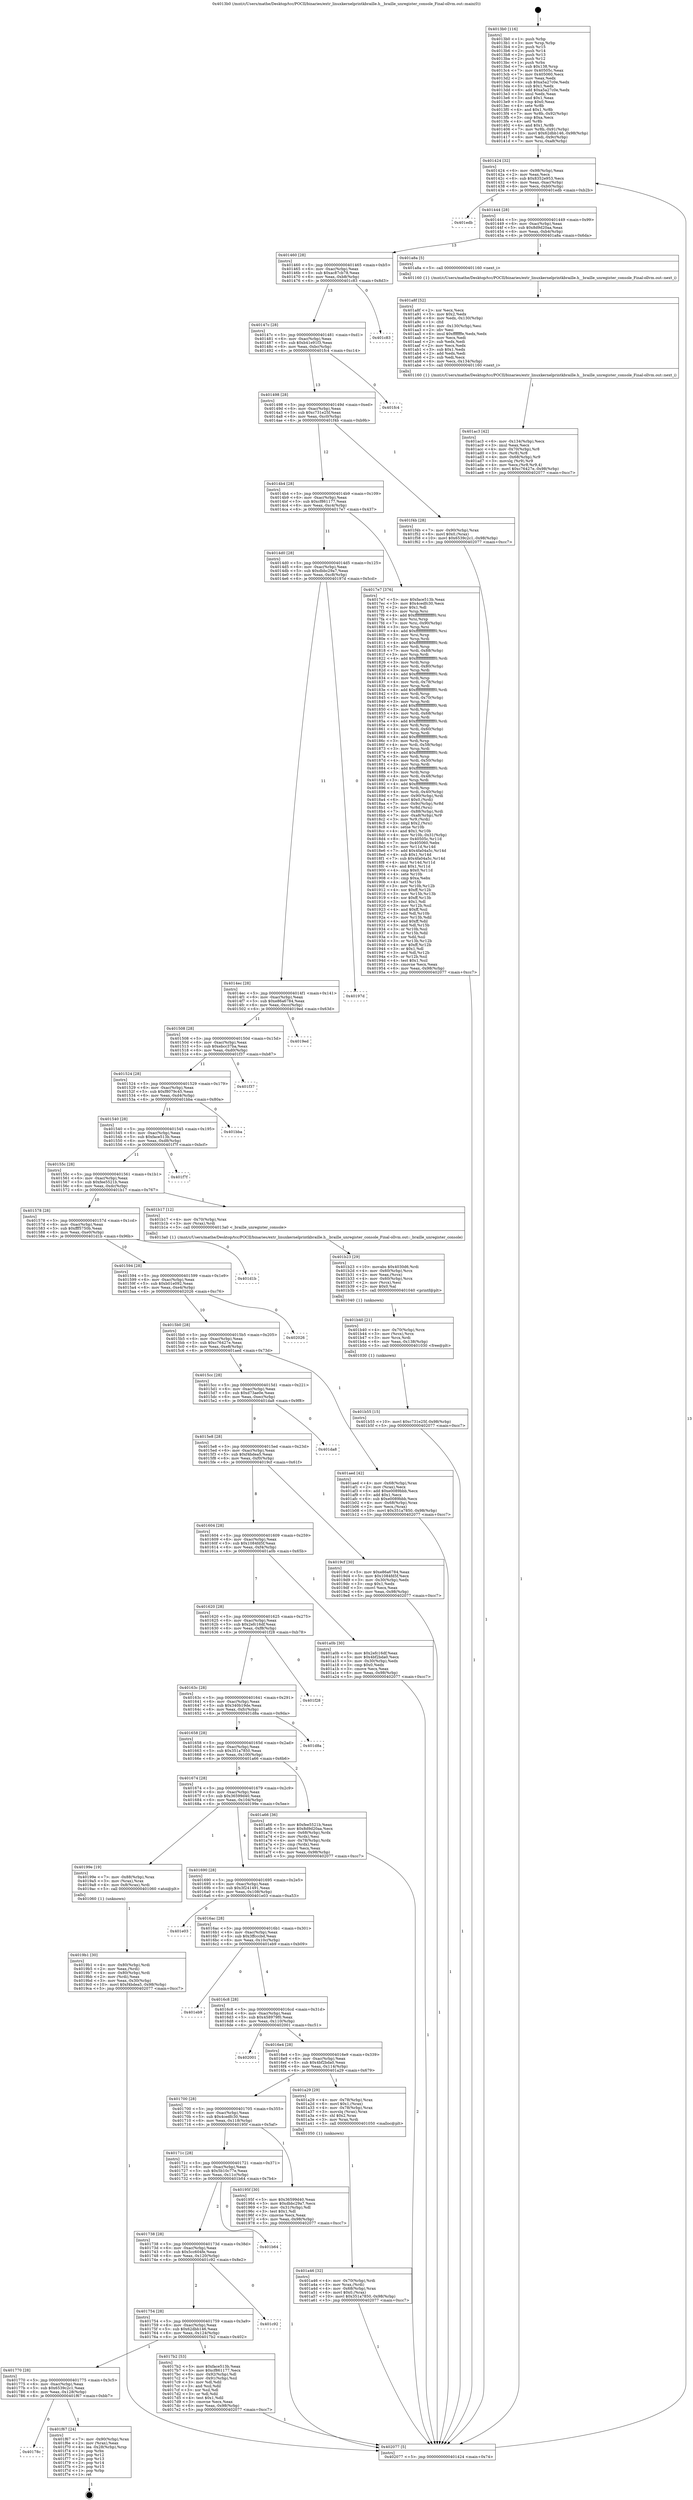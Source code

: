 digraph "0x4013b0" {
  label = "0x4013b0 (/mnt/c/Users/mathe/Desktop/tcc/POCII/binaries/extr_linuxkernelprintkbraille.h__braille_unregister_console_Final-ollvm.out::main(0))"
  labelloc = "t"
  node[shape=record]

  Entry [label="",width=0.3,height=0.3,shape=circle,fillcolor=black,style=filled]
  "0x401424" [label="{
     0x401424 [32]\l
     | [instrs]\l
     &nbsp;&nbsp;0x401424 \<+6\>: mov -0x98(%rbp),%eax\l
     &nbsp;&nbsp;0x40142a \<+2\>: mov %eax,%ecx\l
     &nbsp;&nbsp;0x40142c \<+6\>: sub $0x8352e953,%ecx\l
     &nbsp;&nbsp;0x401432 \<+6\>: mov %eax,-0xac(%rbp)\l
     &nbsp;&nbsp;0x401438 \<+6\>: mov %ecx,-0xb0(%rbp)\l
     &nbsp;&nbsp;0x40143e \<+6\>: je 0000000000401edb \<main+0xb2b\>\l
  }"]
  "0x401edb" [label="{
     0x401edb\l
  }", style=dashed]
  "0x401444" [label="{
     0x401444 [28]\l
     | [instrs]\l
     &nbsp;&nbsp;0x401444 \<+5\>: jmp 0000000000401449 \<main+0x99\>\l
     &nbsp;&nbsp;0x401449 \<+6\>: mov -0xac(%rbp),%eax\l
     &nbsp;&nbsp;0x40144f \<+5\>: sub $0x8d9d20aa,%eax\l
     &nbsp;&nbsp;0x401454 \<+6\>: mov %eax,-0xb4(%rbp)\l
     &nbsp;&nbsp;0x40145a \<+6\>: je 0000000000401a8a \<main+0x6da\>\l
  }"]
  Exit [label="",width=0.3,height=0.3,shape=circle,fillcolor=black,style=filled,peripheries=2]
  "0x401a8a" [label="{
     0x401a8a [5]\l
     | [instrs]\l
     &nbsp;&nbsp;0x401a8a \<+5\>: call 0000000000401160 \<next_i\>\l
     | [calls]\l
     &nbsp;&nbsp;0x401160 \{1\} (/mnt/c/Users/mathe/Desktop/tcc/POCII/binaries/extr_linuxkernelprintkbraille.h__braille_unregister_console_Final-ollvm.out::next_i)\l
  }"]
  "0x401460" [label="{
     0x401460 [28]\l
     | [instrs]\l
     &nbsp;&nbsp;0x401460 \<+5\>: jmp 0000000000401465 \<main+0xb5\>\l
     &nbsp;&nbsp;0x401465 \<+6\>: mov -0xac(%rbp),%eax\l
     &nbsp;&nbsp;0x40146b \<+5\>: sub $0xac87cb78,%eax\l
     &nbsp;&nbsp;0x401470 \<+6\>: mov %eax,-0xb8(%rbp)\l
     &nbsp;&nbsp;0x401476 \<+6\>: je 0000000000401c83 \<main+0x8d3\>\l
  }"]
  "0x40178c" [label="{
     0x40178c\l
  }", style=dashed]
  "0x401c83" [label="{
     0x401c83\l
  }", style=dashed]
  "0x40147c" [label="{
     0x40147c [28]\l
     | [instrs]\l
     &nbsp;&nbsp;0x40147c \<+5\>: jmp 0000000000401481 \<main+0xd1\>\l
     &nbsp;&nbsp;0x401481 \<+6\>: mov -0xac(%rbp),%eax\l
     &nbsp;&nbsp;0x401487 \<+5\>: sub $0xb41e91f3,%eax\l
     &nbsp;&nbsp;0x40148c \<+6\>: mov %eax,-0xbc(%rbp)\l
     &nbsp;&nbsp;0x401492 \<+6\>: je 0000000000401fc4 \<main+0xc14\>\l
  }"]
  "0x401f67" [label="{
     0x401f67 [24]\l
     | [instrs]\l
     &nbsp;&nbsp;0x401f67 \<+7\>: mov -0x90(%rbp),%rax\l
     &nbsp;&nbsp;0x401f6e \<+2\>: mov (%rax),%eax\l
     &nbsp;&nbsp;0x401f70 \<+4\>: lea -0x28(%rbp),%rsp\l
     &nbsp;&nbsp;0x401f74 \<+1\>: pop %rbx\l
     &nbsp;&nbsp;0x401f75 \<+2\>: pop %r12\l
     &nbsp;&nbsp;0x401f77 \<+2\>: pop %r13\l
     &nbsp;&nbsp;0x401f79 \<+2\>: pop %r14\l
     &nbsp;&nbsp;0x401f7b \<+2\>: pop %r15\l
     &nbsp;&nbsp;0x401f7d \<+1\>: pop %rbp\l
     &nbsp;&nbsp;0x401f7e \<+1\>: ret\l
  }"]
  "0x401fc4" [label="{
     0x401fc4\l
  }", style=dashed]
  "0x401498" [label="{
     0x401498 [28]\l
     | [instrs]\l
     &nbsp;&nbsp;0x401498 \<+5\>: jmp 000000000040149d \<main+0xed\>\l
     &nbsp;&nbsp;0x40149d \<+6\>: mov -0xac(%rbp),%eax\l
     &nbsp;&nbsp;0x4014a3 \<+5\>: sub $0xc731e25f,%eax\l
     &nbsp;&nbsp;0x4014a8 \<+6\>: mov %eax,-0xc0(%rbp)\l
     &nbsp;&nbsp;0x4014ae \<+6\>: je 0000000000401f4b \<main+0xb9b\>\l
  }"]
  "0x401b55" [label="{
     0x401b55 [15]\l
     | [instrs]\l
     &nbsp;&nbsp;0x401b55 \<+10\>: movl $0xc731e25f,-0x98(%rbp)\l
     &nbsp;&nbsp;0x401b5f \<+5\>: jmp 0000000000402077 \<main+0xcc7\>\l
  }"]
  "0x401f4b" [label="{
     0x401f4b [28]\l
     | [instrs]\l
     &nbsp;&nbsp;0x401f4b \<+7\>: mov -0x90(%rbp),%rax\l
     &nbsp;&nbsp;0x401f52 \<+6\>: movl $0x0,(%rax)\l
     &nbsp;&nbsp;0x401f58 \<+10\>: movl $0x6539c2c1,-0x98(%rbp)\l
     &nbsp;&nbsp;0x401f62 \<+5\>: jmp 0000000000402077 \<main+0xcc7\>\l
  }"]
  "0x4014b4" [label="{
     0x4014b4 [28]\l
     | [instrs]\l
     &nbsp;&nbsp;0x4014b4 \<+5\>: jmp 00000000004014b9 \<main+0x109\>\l
     &nbsp;&nbsp;0x4014b9 \<+6\>: mov -0xac(%rbp),%eax\l
     &nbsp;&nbsp;0x4014bf \<+5\>: sub $0xcf861177,%eax\l
     &nbsp;&nbsp;0x4014c4 \<+6\>: mov %eax,-0xc4(%rbp)\l
     &nbsp;&nbsp;0x4014ca \<+6\>: je 00000000004017e7 \<main+0x437\>\l
  }"]
  "0x401b40" [label="{
     0x401b40 [21]\l
     | [instrs]\l
     &nbsp;&nbsp;0x401b40 \<+4\>: mov -0x70(%rbp),%rcx\l
     &nbsp;&nbsp;0x401b44 \<+3\>: mov (%rcx),%rcx\l
     &nbsp;&nbsp;0x401b47 \<+3\>: mov %rcx,%rdi\l
     &nbsp;&nbsp;0x401b4a \<+6\>: mov %eax,-0x138(%rbp)\l
     &nbsp;&nbsp;0x401b50 \<+5\>: call 0000000000401030 \<free@plt\>\l
     | [calls]\l
     &nbsp;&nbsp;0x401030 \{1\} (unknown)\l
  }"]
  "0x4017e7" [label="{
     0x4017e7 [376]\l
     | [instrs]\l
     &nbsp;&nbsp;0x4017e7 \<+5\>: mov $0xface513b,%eax\l
     &nbsp;&nbsp;0x4017ec \<+5\>: mov $0x4cedfc30,%ecx\l
     &nbsp;&nbsp;0x4017f1 \<+2\>: mov $0x1,%dl\l
     &nbsp;&nbsp;0x4017f3 \<+3\>: mov %rsp,%rsi\l
     &nbsp;&nbsp;0x4017f6 \<+4\>: add $0xfffffffffffffff0,%rsi\l
     &nbsp;&nbsp;0x4017fa \<+3\>: mov %rsi,%rsp\l
     &nbsp;&nbsp;0x4017fd \<+7\>: mov %rsi,-0x90(%rbp)\l
     &nbsp;&nbsp;0x401804 \<+3\>: mov %rsp,%rsi\l
     &nbsp;&nbsp;0x401807 \<+4\>: add $0xfffffffffffffff0,%rsi\l
     &nbsp;&nbsp;0x40180b \<+3\>: mov %rsi,%rsp\l
     &nbsp;&nbsp;0x40180e \<+3\>: mov %rsp,%rdi\l
     &nbsp;&nbsp;0x401811 \<+4\>: add $0xfffffffffffffff0,%rdi\l
     &nbsp;&nbsp;0x401815 \<+3\>: mov %rdi,%rsp\l
     &nbsp;&nbsp;0x401818 \<+7\>: mov %rdi,-0x88(%rbp)\l
     &nbsp;&nbsp;0x40181f \<+3\>: mov %rsp,%rdi\l
     &nbsp;&nbsp;0x401822 \<+4\>: add $0xfffffffffffffff0,%rdi\l
     &nbsp;&nbsp;0x401826 \<+3\>: mov %rdi,%rsp\l
     &nbsp;&nbsp;0x401829 \<+4\>: mov %rdi,-0x80(%rbp)\l
     &nbsp;&nbsp;0x40182d \<+3\>: mov %rsp,%rdi\l
     &nbsp;&nbsp;0x401830 \<+4\>: add $0xfffffffffffffff0,%rdi\l
     &nbsp;&nbsp;0x401834 \<+3\>: mov %rdi,%rsp\l
     &nbsp;&nbsp;0x401837 \<+4\>: mov %rdi,-0x78(%rbp)\l
     &nbsp;&nbsp;0x40183b \<+3\>: mov %rsp,%rdi\l
     &nbsp;&nbsp;0x40183e \<+4\>: add $0xfffffffffffffff0,%rdi\l
     &nbsp;&nbsp;0x401842 \<+3\>: mov %rdi,%rsp\l
     &nbsp;&nbsp;0x401845 \<+4\>: mov %rdi,-0x70(%rbp)\l
     &nbsp;&nbsp;0x401849 \<+3\>: mov %rsp,%rdi\l
     &nbsp;&nbsp;0x40184c \<+4\>: add $0xfffffffffffffff0,%rdi\l
     &nbsp;&nbsp;0x401850 \<+3\>: mov %rdi,%rsp\l
     &nbsp;&nbsp;0x401853 \<+4\>: mov %rdi,-0x68(%rbp)\l
     &nbsp;&nbsp;0x401857 \<+3\>: mov %rsp,%rdi\l
     &nbsp;&nbsp;0x40185a \<+4\>: add $0xfffffffffffffff0,%rdi\l
     &nbsp;&nbsp;0x40185e \<+3\>: mov %rdi,%rsp\l
     &nbsp;&nbsp;0x401861 \<+4\>: mov %rdi,-0x60(%rbp)\l
     &nbsp;&nbsp;0x401865 \<+3\>: mov %rsp,%rdi\l
     &nbsp;&nbsp;0x401868 \<+4\>: add $0xfffffffffffffff0,%rdi\l
     &nbsp;&nbsp;0x40186c \<+3\>: mov %rdi,%rsp\l
     &nbsp;&nbsp;0x40186f \<+4\>: mov %rdi,-0x58(%rbp)\l
     &nbsp;&nbsp;0x401873 \<+3\>: mov %rsp,%rdi\l
     &nbsp;&nbsp;0x401876 \<+4\>: add $0xfffffffffffffff0,%rdi\l
     &nbsp;&nbsp;0x40187a \<+3\>: mov %rdi,%rsp\l
     &nbsp;&nbsp;0x40187d \<+4\>: mov %rdi,-0x50(%rbp)\l
     &nbsp;&nbsp;0x401881 \<+3\>: mov %rsp,%rdi\l
     &nbsp;&nbsp;0x401884 \<+4\>: add $0xfffffffffffffff0,%rdi\l
     &nbsp;&nbsp;0x401888 \<+3\>: mov %rdi,%rsp\l
     &nbsp;&nbsp;0x40188b \<+4\>: mov %rdi,-0x48(%rbp)\l
     &nbsp;&nbsp;0x40188f \<+3\>: mov %rsp,%rdi\l
     &nbsp;&nbsp;0x401892 \<+4\>: add $0xfffffffffffffff0,%rdi\l
     &nbsp;&nbsp;0x401896 \<+3\>: mov %rdi,%rsp\l
     &nbsp;&nbsp;0x401899 \<+4\>: mov %rdi,-0x40(%rbp)\l
     &nbsp;&nbsp;0x40189d \<+7\>: mov -0x90(%rbp),%rdi\l
     &nbsp;&nbsp;0x4018a4 \<+6\>: movl $0x0,(%rdi)\l
     &nbsp;&nbsp;0x4018aa \<+7\>: mov -0x9c(%rbp),%r8d\l
     &nbsp;&nbsp;0x4018b1 \<+3\>: mov %r8d,(%rsi)\l
     &nbsp;&nbsp;0x4018b4 \<+7\>: mov -0x88(%rbp),%rdi\l
     &nbsp;&nbsp;0x4018bb \<+7\>: mov -0xa8(%rbp),%r9\l
     &nbsp;&nbsp;0x4018c2 \<+3\>: mov %r9,(%rdi)\l
     &nbsp;&nbsp;0x4018c5 \<+3\>: cmpl $0x2,(%rsi)\l
     &nbsp;&nbsp;0x4018c8 \<+4\>: setne %r10b\l
     &nbsp;&nbsp;0x4018cc \<+4\>: and $0x1,%r10b\l
     &nbsp;&nbsp;0x4018d0 \<+4\>: mov %r10b,-0x31(%rbp)\l
     &nbsp;&nbsp;0x4018d4 \<+8\>: mov 0x40505c,%r11d\l
     &nbsp;&nbsp;0x4018dc \<+7\>: mov 0x405060,%ebx\l
     &nbsp;&nbsp;0x4018e3 \<+3\>: mov %r11d,%r14d\l
     &nbsp;&nbsp;0x4018e6 \<+7\>: add $0x4fa04a5c,%r14d\l
     &nbsp;&nbsp;0x4018ed \<+4\>: sub $0x1,%r14d\l
     &nbsp;&nbsp;0x4018f1 \<+7\>: sub $0x4fa04a5c,%r14d\l
     &nbsp;&nbsp;0x4018f8 \<+4\>: imul %r14d,%r11d\l
     &nbsp;&nbsp;0x4018fc \<+4\>: and $0x1,%r11d\l
     &nbsp;&nbsp;0x401900 \<+4\>: cmp $0x0,%r11d\l
     &nbsp;&nbsp;0x401904 \<+4\>: sete %r10b\l
     &nbsp;&nbsp;0x401908 \<+3\>: cmp $0xa,%ebx\l
     &nbsp;&nbsp;0x40190b \<+4\>: setl %r15b\l
     &nbsp;&nbsp;0x40190f \<+3\>: mov %r10b,%r12b\l
     &nbsp;&nbsp;0x401912 \<+4\>: xor $0xff,%r12b\l
     &nbsp;&nbsp;0x401916 \<+3\>: mov %r15b,%r13b\l
     &nbsp;&nbsp;0x401919 \<+4\>: xor $0xff,%r13b\l
     &nbsp;&nbsp;0x40191d \<+3\>: xor $0x1,%dl\l
     &nbsp;&nbsp;0x401920 \<+3\>: mov %r12b,%sil\l
     &nbsp;&nbsp;0x401923 \<+4\>: and $0xff,%sil\l
     &nbsp;&nbsp;0x401927 \<+3\>: and %dl,%r10b\l
     &nbsp;&nbsp;0x40192a \<+3\>: mov %r13b,%dil\l
     &nbsp;&nbsp;0x40192d \<+4\>: and $0xff,%dil\l
     &nbsp;&nbsp;0x401931 \<+3\>: and %dl,%r15b\l
     &nbsp;&nbsp;0x401934 \<+3\>: or %r10b,%sil\l
     &nbsp;&nbsp;0x401937 \<+3\>: or %r15b,%dil\l
     &nbsp;&nbsp;0x40193a \<+3\>: xor %dil,%sil\l
     &nbsp;&nbsp;0x40193d \<+3\>: or %r13b,%r12b\l
     &nbsp;&nbsp;0x401940 \<+4\>: xor $0xff,%r12b\l
     &nbsp;&nbsp;0x401944 \<+3\>: or $0x1,%dl\l
     &nbsp;&nbsp;0x401947 \<+3\>: and %dl,%r12b\l
     &nbsp;&nbsp;0x40194a \<+3\>: or %r12b,%sil\l
     &nbsp;&nbsp;0x40194d \<+4\>: test $0x1,%sil\l
     &nbsp;&nbsp;0x401951 \<+3\>: cmovne %ecx,%eax\l
     &nbsp;&nbsp;0x401954 \<+6\>: mov %eax,-0x98(%rbp)\l
     &nbsp;&nbsp;0x40195a \<+5\>: jmp 0000000000402077 \<main+0xcc7\>\l
  }"]
  "0x4014d0" [label="{
     0x4014d0 [28]\l
     | [instrs]\l
     &nbsp;&nbsp;0x4014d0 \<+5\>: jmp 00000000004014d5 \<main+0x125\>\l
     &nbsp;&nbsp;0x4014d5 \<+6\>: mov -0xac(%rbp),%eax\l
     &nbsp;&nbsp;0x4014db \<+5\>: sub $0xdbbc29a7,%eax\l
     &nbsp;&nbsp;0x4014e0 \<+6\>: mov %eax,-0xc8(%rbp)\l
     &nbsp;&nbsp;0x4014e6 \<+6\>: je 000000000040197d \<main+0x5cd\>\l
  }"]
  "0x401b23" [label="{
     0x401b23 [29]\l
     | [instrs]\l
     &nbsp;&nbsp;0x401b23 \<+10\>: movabs $0x4030d6,%rdi\l
     &nbsp;&nbsp;0x401b2d \<+4\>: mov -0x60(%rbp),%rcx\l
     &nbsp;&nbsp;0x401b31 \<+2\>: mov %eax,(%rcx)\l
     &nbsp;&nbsp;0x401b33 \<+4\>: mov -0x60(%rbp),%rcx\l
     &nbsp;&nbsp;0x401b37 \<+2\>: mov (%rcx),%esi\l
     &nbsp;&nbsp;0x401b39 \<+2\>: mov $0x0,%al\l
     &nbsp;&nbsp;0x401b3b \<+5\>: call 0000000000401040 \<printf@plt\>\l
     | [calls]\l
     &nbsp;&nbsp;0x401040 \{1\} (unknown)\l
  }"]
  "0x40197d" [label="{
     0x40197d\l
  }", style=dashed]
  "0x4014ec" [label="{
     0x4014ec [28]\l
     | [instrs]\l
     &nbsp;&nbsp;0x4014ec \<+5\>: jmp 00000000004014f1 \<main+0x141\>\l
     &nbsp;&nbsp;0x4014f1 \<+6\>: mov -0xac(%rbp),%eax\l
     &nbsp;&nbsp;0x4014f7 \<+5\>: sub $0xe86a6784,%eax\l
     &nbsp;&nbsp;0x4014fc \<+6\>: mov %eax,-0xcc(%rbp)\l
     &nbsp;&nbsp;0x401502 \<+6\>: je 00000000004019ed \<main+0x63d\>\l
  }"]
  "0x401ac3" [label="{
     0x401ac3 [42]\l
     | [instrs]\l
     &nbsp;&nbsp;0x401ac3 \<+6\>: mov -0x134(%rbp),%ecx\l
     &nbsp;&nbsp;0x401ac9 \<+3\>: imul %eax,%ecx\l
     &nbsp;&nbsp;0x401acc \<+4\>: mov -0x70(%rbp),%r8\l
     &nbsp;&nbsp;0x401ad0 \<+3\>: mov (%r8),%r8\l
     &nbsp;&nbsp;0x401ad3 \<+4\>: mov -0x68(%rbp),%r9\l
     &nbsp;&nbsp;0x401ad7 \<+3\>: movslq (%r9),%r9\l
     &nbsp;&nbsp;0x401ada \<+4\>: mov %ecx,(%r8,%r9,4)\l
     &nbsp;&nbsp;0x401ade \<+10\>: movl $0xc76427e,-0x98(%rbp)\l
     &nbsp;&nbsp;0x401ae8 \<+5\>: jmp 0000000000402077 \<main+0xcc7\>\l
  }"]
  "0x4019ed" [label="{
     0x4019ed\l
  }", style=dashed]
  "0x401508" [label="{
     0x401508 [28]\l
     | [instrs]\l
     &nbsp;&nbsp;0x401508 \<+5\>: jmp 000000000040150d \<main+0x15d\>\l
     &nbsp;&nbsp;0x40150d \<+6\>: mov -0xac(%rbp),%eax\l
     &nbsp;&nbsp;0x401513 \<+5\>: sub $0xebcc37ba,%eax\l
     &nbsp;&nbsp;0x401518 \<+6\>: mov %eax,-0xd0(%rbp)\l
     &nbsp;&nbsp;0x40151e \<+6\>: je 0000000000401f37 \<main+0xb87\>\l
  }"]
  "0x401a8f" [label="{
     0x401a8f [52]\l
     | [instrs]\l
     &nbsp;&nbsp;0x401a8f \<+2\>: xor %ecx,%ecx\l
     &nbsp;&nbsp;0x401a91 \<+5\>: mov $0x2,%edx\l
     &nbsp;&nbsp;0x401a96 \<+6\>: mov %edx,-0x130(%rbp)\l
     &nbsp;&nbsp;0x401a9c \<+1\>: cltd\l
     &nbsp;&nbsp;0x401a9d \<+6\>: mov -0x130(%rbp),%esi\l
     &nbsp;&nbsp;0x401aa3 \<+2\>: idiv %esi\l
     &nbsp;&nbsp;0x401aa5 \<+6\>: imul $0xfffffffe,%edx,%edx\l
     &nbsp;&nbsp;0x401aab \<+2\>: mov %ecx,%edi\l
     &nbsp;&nbsp;0x401aad \<+2\>: sub %edx,%edi\l
     &nbsp;&nbsp;0x401aaf \<+2\>: mov %ecx,%edx\l
     &nbsp;&nbsp;0x401ab1 \<+3\>: sub $0x1,%edx\l
     &nbsp;&nbsp;0x401ab4 \<+2\>: add %edx,%edi\l
     &nbsp;&nbsp;0x401ab6 \<+2\>: sub %edi,%ecx\l
     &nbsp;&nbsp;0x401ab8 \<+6\>: mov %ecx,-0x134(%rbp)\l
     &nbsp;&nbsp;0x401abe \<+5\>: call 0000000000401160 \<next_i\>\l
     | [calls]\l
     &nbsp;&nbsp;0x401160 \{1\} (/mnt/c/Users/mathe/Desktop/tcc/POCII/binaries/extr_linuxkernelprintkbraille.h__braille_unregister_console_Final-ollvm.out::next_i)\l
  }"]
  "0x401f37" [label="{
     0x401f37\l
  }", style=dashed]
  "0x401524" [label="{
     0x401524 [28]\l
     | [instrs]\l
     &nbsp;&nbsp;0x401524 \<+5\>: jmp 0000000000401529 \<main+0x179\>\l
     &nbsp;&nbsp;0x401529 \<+6\>: mov -0xac(%rbp),%eax\l
     &nbsp;&nbsp;0x40152f \<+5\>: sub $0xf8079c45,%eax\l
     &nbsp;&nbsp;0x401534 \<+6\>: mov %eax,-0xd4(%rbp)\l
     &nbsp;&nbsp;0x40153a \<+6\>: je 0000000000401bba \<main+0x80a\>\l
  }"]
  "0x401a46" [label="{
     0x401a46 [32]\l
     | [instrs]\l
     &nbsp;&nbsp;0x401a46 \<+4\>: mov -0x70(%rbp),%rdi\l
     &nbsp;&nbsp;0x401a4a \<+3\>: mov %rax,(%rdi)\l
     &nbsp;&nbsp;0x401a4d \<+4\>: mov -0x68(%rbp),%rax\l
     &nbsp;&nbsp;0x401a51 \<+6\>: movl $0x0,(%rax)\l
     &nbsp;&nbsp;0x401a57 \<+10\>: movl $0x351a7850,-0x98(%rbp)\l
     &nbsp;&nbsp;0x401a61 \<+5\>: jmp 0000000000402077 \<main+0xcc7\>\l
  }"]
  "0x401bba" [label="{
     0x401bba\l
  }", style=dashed]
  "0x401540" [label="{
     0x401540 [28]\l
     | [instrs]\l
     &nbsp;&nbsp;0x401540 \<+5\>: jmp 0000000000401545 \<main+0x195\>\l
     &nbsp;&nbsp;0x401545 \<+6\>: mov -0xac(%rbp),%eax\l
     &nbsp;&nbsp;0x40154b \<+5\>: sub $0xface513b,%eax\l
     &nbsp;&nbsp;0x401550 \<+6\>: mov %eax,-0xd8(%rbp)\l
     &nbsp;&nbsp;0x401556 \<+6\>: je 0000000000401f7f \<main+0xbcf\>\l
  }"]
  "0x4019b1" [label="{
     0x4019b1 [30]\l
     | [instrs]\l
     &nbsp;&nbsp;0x4019b1 \<+4\>: mov -0x80(%rbp),%rdi\l
     &nbsp;&nbsp;0x4019b5 \<+2\>: mov %eax,(%rdi)\l
     &nbsp;&nbsp;0x4019b7 \<+4\>: mov -0x80(%rbp),%rdi\l
     &nbsp;&nbsp;0x4019bb \<+2\>: mov (%rdi),%eax\l
     &nbsp;&nbsp;0x4019bd \<+3\>: mov %eax,-0x30(%rbp)\l
     &nbsp;&nbsp;0x4019c0 \<+10\>: movl $0xf4bdea5,-0x98(%rbp)\l
     &nbsp;&nbsp;0x4019ca \<+5\>: jmp 0000000000402077 \<main+0xcc7\>\l
  }"]
  "0x401f7f" [label="{
     0x401f7f\l
  }", style=dashed]
  "0x40155c" [label="{
     0x40155c [28]\l
     | [instrs]\l
     &nbsp;&nbsp;0x40155c \<+5\>: jmp 0000000000401561 \<main+0x1b1\>\l
     &nbsp;&nbsp;0x401561 \<+6\>: mov -0xac(%rbp),%eax\l
     &nbsp;&nbsp;0x401567 \<+5\>: sub $0xfee5521b,%eax\l
     &nbsp;&nbsp;0x40156c \<+6\>: mov %eax,-0xdc(%rbp)\l
     &nbsp;&nbsp;0x401572 \<+6\>: je 0000000000401b17 \<main+0x767\>\l
  }"]
  "0x4013b0" [label="{
     0x4013b0 [116]\l
     | [instrs]\l
     &nbsp;&nbsp;0x4013b0 \<+1\>: push %rbp\l
     &nbsp;&nbsp;0x4013b1 \<+3\>: mov %rsp,%rbp\l
     &nbsp;&nbsp;0x4013b4 \<+2\>: push %r15\l
     &nbsp;&nbsp;0x4013b6 \<+2\>: push %r14\l
     &nbsp;&nbsp;0x4013b8 \<+2\>: push %r13\l
     &nbsp;&nbsp;0x4013ba \<+2\>: push %r12\l
     &nbsp;&nbsp;0x4013bc \<+1\>: push %rbx\l
     &nbsp;&nbsp;0x4013bd \<+7\>: sub $0x138,%rsp\l
     &nbsp;&nbsp;0x4013c4 \<+7\>: mov 0x40505c,%eax\l
     &nbsp;&nbsp;0x4013cb \<+7\>: mov 0x405060,%ecx\l
     &nbsp;&nbsp;0x4013d2 \<+2\>: mov %eax,%edx\l
     &nbsp;&nbsp;0x4013d4 \<+6\>: sub $0xa5a27c0e,%edx\l
     &nbsp;&nbsp;0x4013da \<+3\>: sub $0x1,%edx\l
     &nbsp;&nbsp;0x4013dd \<+6\>: add $0xa5a27c0e,%edx\l
     &nbsp;&nbsp;0x4013e3 \<+3\>: imul %edx,%eax\l
     &nbsp;&nbsp;0x4013e6 \<+3\>: and $0x1,%eax\l
     &nbsp;&nbsp;0x4013e9 \<+3\>: cmp $0x0,%eax\l
     &nbsp;&nbsp;0x4013ec \<+4\>: sete %r8b\l
     &nbsp;&nbsp;0x4013f0 \<+4\>: and $0x1,%r8b\l
     &nbsp;&nbsp;0x4013f4 \<+7\>: mov %r8b,-0x92(%rbp)\l
     &nbsp;&nbsp;0x4013fb \<+3\>: cmp $0xa,%ecx\l
     &nbsp;&nbsp;0x4013fe \<+4\>: setl %r8b\l
     &nbsp;&nbsp;0x401402 \<+4\>: and $0x1,%r8b\l
     &nbsp;&nbsp;0x401406 \<+7\>: mov %r8b,-0x91(%rbp)\l
     &nbsp;&nbsp;0x40140d \<+10\>: movl $0x62dbb146,-0x98(%rbp)\l
     &nbsp;&nbsp;0x401417 \<+6\>: mov %edi,-0x9c(%rbp)\l
     &nbsp;&nbsp;0x40141d \<+7\>: mov %rsi,-0xa8(%rbp)\l
  }"]
  "0x401b17" [label="{
     0x401b17 [12]\l
     | [instrs]\l
     &nbsp;&nbsp;0x401b17 \<+4\>: mov -0x70(%rbp),%rax\l
     &nbsp;&nbsp;0x401b1b \<+3\>: mov (%rax),%rdi\l
     &nbsp;&nbsp;0x401b1e \<+5\>: call 00000000004013a0 \<_braille_unregister_console\>\l
     | [calls]\l
     &nbsp;&nbsp;0x4013a0 \{1\} (/mnt/c/Users/mathe/Desktop/tcc/POCII/binaries/extr_linuxkernelprintkbraille.h__braille_unregister_console_Final-ollvm.out::_braille_unregister_console)\l
  }"]
  "0x401578" [label="{
     0x401578 [28]\l
     | [instrs]\l
     &nbsp;&nbsp;0x401578 \<+5\>: jmp 000000000040157d \<main+0x1cd\>\l
     &nbsp;&nbsp;0x40157d \<+6\>: mov -0xac(%rbp),%eax\l
     &nbsp;&nbsp;0x401583 \<+5\>: sub $0xfff5750b,%eax\l
     &nbsp;&nbsp;0x401588 \<+6\>: mov %eax,-0xe0(%rbp)\l
     &nbsp;&nbsp;0x40158e \<+6\>: je 0000000000401d1b \<main+0x96b\>\l
  }"]
  "0x402077" [label="{
     0x402077 [5]\l
     | [instrs]\l
     &nbsp;&nbsp;0x402077 \<+5\>: jmp 0000000000401424 \<main+0x74\>\l
  }"]
  "0x401d1b" [label="{
     0x401d1b\l
  }", style=dashed]
  "0x401594" [label="{
     0x401594 [28]\l
     | [instrs]\l
     &nbsp;&nbsp;0x401594 \<+5\>: jmp 0000000000401599 \<main+0x1e9\>\l
     &nbsp;&nbsp;0x401599 \<+6\>: mov -0xac(%rbp),%eax\l
     &nbsp;&nbsp;0x40159f \<+5\>: sub $0xb01e092,%eax\l
     &nbsp;&nbsp;0x4015a4 \<+6\>: mov %eax,-0xe4(%rbp)\l
     &nbsp;&nbsp;0x4015aa \<+6\>: je 0000000000402026 \<main+0xc76\>\l
  }"]
  "0x401770" [label="{
     0x401770 [28]\l
     | [instrs]\l
     &nbsp;&nbsp;0x401770 \<+5\>: jmp 0000000000401775 \<main+0x3c5\>\l
     &nbsp;&nbsp;0x401775 \<+6\>: mov -0xac(%rbp),%eax\l
     &nbsp;&nbsp;0x40177b \<+5\>: sub $0x6539c2c1,%eax\l
     &nbsp;&nbsp;0x401780 \<+6\>: mov %eax,-0x128(%rbp)\l
     &nbsp;&nbsp;0x401786 \<+6\>: je 0000000000401f67 \<main+0xbb7\>\l
  }"]
  "0x402026" [label="{
     0x402026\l
  }", style=dashed]
  "0x4015b0" [label="{
     0x4015b0 [28]\l
     | [instrs]\l
     &nbsp;&nbsp;0x4015b0 \<+5\>: jmp 00000000004015b5 \<main+0x205\>\l
     &nbsp;&nbsp;0x4015b5 \<+6\>: mov -0xac(%rbp),%eax\l
     &nbsp;&nbsp;0x4015bb \<+5\>: sub $0xc76427e,%eax\l
     &nbsp;&nbsp;0x4015c0 \<+6\>: mov %eax,-0xe8(%rbp)\l
     &nbsp;&nbsp;0x4015c6 \<+6\>: je 0000000000401aed \<main+0x73d\>\l
  }"]
  "0x4017b2" [label="{
     0x4017b2 [53]\l
     | [instrs]\l
     &nbsp;&nbsp;0x4017b2 \<+5\>: mov $0xface513b,%eax\l
     &nbsp;&nbsp;0x4017b7 \<+5\>: mov $0xcf861177,%ecx\l
     &nbsp;&nbsp;0x4017bc \<+6\>: mov -0x92(%rbp),%dl\l
     &nbsp;&nbsp;0x4017c2 \<+7\>: mov -0x91(%rbp),%sil\l
     &nbsp;&nbsp;0x4017c9 \<+3\>: mov %dl,%dil\l
     &nbsp;&nbsp;0x4017cc \<+3\>: and %sil,%dil\l
     &nbsp;&nbsp;0x4017cf \<+3\>: xor %sil,%dl\l
     &nbsp;&nbsp;0x4017d2 \<+3\>: or %dl,%dil\l
     &nbsp;&nbsp;0x4017d5 \<+4\>: test $0x1,%dil\l
     &nbsp;&nbsp;0x4017d9 \<+3\>: cmovne %ecx,%eax\l
     &nbsp;&nbsp;0x4017dc \<+6\>: mov %eax,-0x98(%rbp)\l
     &nbsp;&nbsp;0x4017e2 \<+5\>: jmp 0000000000402077 \<main+0xcc7\>\l
  }"]
  "0x401aed" [label="{
     0x401aed [42]\l
     | [instrs]\l
     &nbsp;&nbsp;0x401aed \<+4\>: mov -0x68(%rbp),%rax\l
     &nbsp;&nbsp;0x401af1 \<+2\>: mov (%rax),%ecx\l
     &nbsp;&nbsp;0x401af3 \<+6\>: add $0xe0089bbb,%ecx\l
     &nbsp;&nbsp;0x401af9 \<+3\>: add $0x1,%ecx\l
     &nbsp;&nbsp;0x401afc \<+6\>: sub $0xe0089bbb,%ecx\l
     &nbsp;&nbsp;0x401b02 \<+4\>: mov -0x68(%rbp),%rax\l
     &nbsp;&nbsp;0x401b06 \<+2\>: mov %ecx,(%rax)\l
     &nbsp;&nbsp;0x401b08 \<+10\>: movl $0x351a7850,-0x98(%rbp)\l
     &nbsp;&nbsp;0x401b12 \<+5\>: jmp 0000000000402077 \<main+0xcc7\>\l
  }"]
  "0x4015cc" [label="{
     0x4015cc [28]\l
     | [instrs]\l
     &nbsp;&nbsp;0x4015cc \<+5\>: jmp 00000000004015d1 \<main+0x221\>\l
     &nbsp;&nbsp;0x4015d1 \<+6\>: mov -0xac(%rbp),%eax\l
     &nbsp;&nbsp;0x4015d7 \<+5\>: sub $0xd73ae0e,%eax\l
     &nbsp;&nbsp;0x4015dc \<+6\>: mov %eax,-0xec(%rbp)\l
     &nbsp;&nbsp;0x4015e2 \<+6\>: je 0000000000401da8 \<main+0x9f8\>\l
  }"]
  "0x401754" [label="{
     0x401754 [28]\l
     | [instrs]\l
     &nbsp;&nbsp;0x401754 \<+5\>: jmp 0000000000401759 \<main+0x3a9\>\l
     &nbsp;&nbsp;0x401759 \<+6\>: mov -0xac(%rbp),%eax\l
     &nbsp;&nbsp;0x40175f \<+5\>: sub $0x62dbb146,%eax\l
     &nbsp;&nbsp;0x401764 \<+6\>: mov %eax,-0x124(%rbp)\l
     &nbsp;&nbsp;0x40176a \<+6\>: je 00000000004017b2 \<main+0x402\>\l
  }"]
  "0x401da8" [label="{
     0x401da8\l
  }", style=dashed]
  "0x4015e8" [label="{
     0x4015e8 [28]\l
     | [instrs]\l
     &nbsp;&nbsp;0x4015e8 \<+5\>: jmp 00000000004015ed \<main+0x23d\>\l
     &nbsp;&nbsp;0x4015ed \<+6\>: mov -0xac(%rbp),%eax\l
     &nbsp;&nbsp;0x4015f3 \<+5\>: sub $0xf4bdea5,%eax\l
     &nbsp;&nbsp;0x4015f8 \<+6\>: mov %eax,-0xf0(%rbp)\l
     &nbsp;&nbsp;0x4015fe \<+6\>: je 00000000004019cf \<main+0x61f\>\l
  }"]
  "0x401c92" [label="{
     0x401c92\l
  }", style=dashed]
  "0x4019cf" [label="{
     0x4019cf [30]\l
     | [instrs]\l
     &nbsp;&nbsp;0x4019cf \<+5\>: mov $0xe86a6784,%eax\l
     &nbsp;&nbsp;0x4019d4 \<+5\>: mov $0x1084fd5f,%ecx\l
     &nbsp;&nbsp;0x4019d9 \<+3\>: mov -0x30(%rbp),%edx\l
     &nbsp;&nbsp;0x4019dc \<+3\>: cmp $0x1,%edx\l
     &nbsp;&nbsp;0x4019df \<+3\>: cmovl %ecx,%eax\l
     &nbsp;&nbsp;0x4019e2 \<+6\>: mov %eax,-0x98(%rbp)\l
     &nbsp;&nbsp;0x4019e8 \<+5\>: jmp 0000000000402077 \<main+0xcc7\>\l
  }"]
  "0x401604" [label="{
     0x401604 [28]\l
     | [instrs]\l
     &nbsp;&nbsp;0x401604 \<+5\>: jmp 0000000000401609 \<main+0x259\>\l
     &nbsp;&nbsp;0x401609 \<+6\>: mov -0xac(%rbp),%eax\l
     &nbsp;&nbsp;0x40160f \<+5\>: sub $0x1084fd5f,%eax\l
     &nbsp;&nbsp;0x401614 \<+6\>: mov %eax,-0xf4(%rbp)\l
     &nbsp;&nbsp;0x40161a \<+6\>: je 0000000000401a0b \<main+0x65b\>\l
  }"]
  "0x401738" [label="{
     0x401738 [28]\l
     | [instrs]\l
     &nbsp;&nbsp;0x401738 \<+5\>: jmp 000000000040173d \<main+0x38d\>\l
     &nbsp;&nbsp;0x40173d \<+6\>: mov -0xac(%rbp),%eax\l
     &nbsp;&nbsp;0x401743 \<+5\>: sub $0x5cc604fe,%eax\l
     &nbsp;&nbsp;0x401748 \<+6\>: mov %eax,-0x120(%rbp)\l
     &nbsp;&nbsp;0x40174e \<+6\>: je 0000000000401c92 \<main+0x8e2\>\l
  }"]
  "0x401a0b" [label="{
     0x401a0b [30]\l
     | [instrs]\l
     &nbsp;&nbsp;0x401a0b \<+5\>: mov $0x2efc16df,%eax\l
     &nbsp;&nbsp;0x401a10 \<+5\>: mov $0x4bf2bda0,%ecx\l
     &nbsp;&nbsp;0x401a15 \<+3\>: mov -0x30(%rbp),%edx\l
     &nbsp;&nbsp;0x401a18 \<+3\>: cmp $0x0,%edx\l
     &nbsp;&nbsp;0x401a1b \<+3\>: cmove %ecx,%eax\l
     &nbsp;&nbsp;0x401a1e \<+6\>: mov %eax,-0x98(%rbp)\l
     &nbsp;&nbsp;0x401a24 \<+5\>: jmp 0000000000402077 \<main+0xcc7\>\l
  }"]
  "0x401620" [label="{
     0x401620 [28]\l
     | [instrs]\l
     &nbsp;&nbsp;0x401620 \<+5\>: jmp 0000000000401625 \<main+0x275\>\l
     &nbsp;&nbsp;0x401625 \<+6\>: mov -0xac(%rbp),%eax\l
     &nbsp;&nbsp;0x40162b \<+5\>: sub $0x2efc16df,%eax\l
     &nbsp;&nbsp;0x401630 \<+6\>: mov %eax,-0xf8(%rbp)\l
     &nbsp;&nbsp;0x401636 \<+6\>: je 0000000000401f28 \<main+0xb78\>\l
  }"]
  "0x401b64" [label="{
     0x401b64\l
  }", style=dashed]
  "0x401f28" [label="{
     0x401f28\l
  }", style=dashed]
  "0x40163c" [label="{
     0x40163c [28]\l
     | [instrs]\l
     &nbsp;&nbsp;0x40163c \<+5\>: jmp 0000000000401641 \<main+0x291\>\l
     &nbsp;&nbsp;0x401641 \<+6\>: mov -0xac(%rbp),%eax\l
     &nbsp;&nbsp;0x401647 \<+5\>: sub $0x340b19de,%eax\l
     &nbsp;&nbsp;0x40164c \<+6\>: mov %eax,-0xfc(%rbp)\l
     &nbsp;&nbsp;0x401652 \<+6\>: je 0000000000401d8a \<main+0x9da\>\l
  }"]
  "0x40171c" [label="{
     0x40171c [28]\l
     | [instrs]\l
     &nbsp;&nbsp;0x40171c \<+5\>: jmp 0000000000401721 \<main+0x371\>\l
     &nbsp;&nbsp;0x401721 \<+6\>: mov -0xac(%rbp),%eax\l
     &nbsp;&nbsp;0x401727 \<+5\>: sub $0x5b10c77e,%eax\l
     &nbsp;&nbsp;0x40172c \<+6\>: mov %eax,-0x11c(%rbp)\l
     &nbsp;&nbsp;0x401732 \<+6\>: je 0000000000401b64 \<main+0x7b4\>\l
  }"]
  "0x401d8a" [label="{
     0x401d8a\l
  }", style=dashed]
  "0x401658" [label="{
     0x401658 [28]\l
     | [instrs]\l
     &nbsp;&nbsp;0x401658 \<+5\>: jmp 000000000040165d \<main+0x2ad\>\l
     &nbsp;&nbsp;0x40165d \<+6\>: mov -0xac(%rbp),%eax\l
     &nbsp;&nbsp;0x401663 \<+5\>: sub $0x351a7850,%eax\l
     &nbsp;&nbsp;0x401668 \<+6\>: mov %eax,-0x100(%rbp)\l
     &nbsp;&nbsp;0x40166e \<+6\>: je 0000000000401a66 \<main+0x6b6\>\l
  }"]
  "0x40195f" [label="{
     0x40195f [30]\l
     | [instrs]\l
     &nbsp;&nbsp;0x40195f \<+5\>: mov $0x36599d40,%eax\l
     &nbsp;&nbsp;0x401964 \<+5\>: mov $0xdbbc29a7,%ecx\l
     &nbsp;&nbsp;0x401969 \<+3\>: mov -0x31(%rbp),%dl\l
     &nbsp;&nbsp;0x40196c \<+3\>: test $0x1,%dl\l
     &nbsp;&nbsp;0x40196f \<+3\>: cmovne %ecx,%eax\l
     &nbsp;&nbsp;0x401972 \<+6\>: mov %eax,-0x98(%rbp)\l
     &nbsp;&nbsp;0x401978 \<+5\>: jmp 0000000000402077 \<main+0xcc7\>\l
  }"]
  "0x401a66" [label="{
     0x401a66 [36]\l
     | [instrs]\l
     &nbsp;&nbsp;0x401a66 \<+5\>: mov $0xfee5521b,%eax\l
     &nbsp;&nbsp;0x401a6b \<+5\>: mov $0x8d9d20aa,%ecx\l
     &nbsp;&nbsp;0x401a70 \<+4\>: mov -0x68(%rbp),%rdx\l
     &nbsp;&nbsp;0x401a74 \<+2\>: mov (%rdx),%esi\l
     &nbsp;&nbsp;0x401a76 \<+4\>: mov -0x78(%rbp),%rdx\l
     &nbsp;&nbsp;0x401a7a \<+2\>: cmp (%rdx),%esi\l
     &nbsp;&nbsp;0x401a7c \<+3\>: cmovl %ecx,%eax\l
     &nbsp;&nbsp;0x401a7f \<+6\>: mov %eax,-0x98(%rbp)\l
     &nbsp;&nbsp;0x401a85 \<+5\>: jmp 0000000000402077 \<main+0xcc7\>\l
  }"]
  "0x401674" [label="{
     0x401674 [28]\l
     | [instrs]\l
     &nbsp;&nbsp;0x401674 \<+5\>: jmp 0000000000401679 \<main+0x2c9\>\l
     &nbsp;&nbsp;0x401679 \<+6\>: mov -0xac(%rbp),%eax\l
     &nbsp;&nbsp;0x40167f \<+5\>: sub $0x36599d40,%eax\l
     &nbsp;&nbsp;0x401684 \<+6\>: mov %eax,-0x104(%rbp)\l
     &nbsp;&nbsp;0x40168a \<+6\>: je 000000000040199e \<main+0x5ee\>\l
  }"]
  "0x401700" [label="{
     0x401700 [28]\l
     | [instrs]\l
     &nbsp;&nbsp;0x401700 \<+5\>: jmp 0000000000401705 \<main+0x355\>\l
     &nbsp;&nbsp;0x401705 \<+6\>: mov -0xac(%rbp),%eax\l
     &nbsp;&nbsp;0x40170b \<+5\>: sub $0x4cedfc30,%eax\l
     &nbsp;&nbsp;0x401710 \<+6\>: mov %eax,-0x118(%rbp)\l
     &nbsp;&nbsp;0x401716 \<+6\>: je 000000000040195f \<main+0x5af\>\l
  }"]
  "0x40199e" [label="{
     0x40199e [19]\l
     | [instrs]\l
     &nbsp;&nbsp;0x40199e \<+7\>: mov -0x88(%rbp),%rax\l
     &nbsp;&nbsp;0x4019a5 \<+3\>: mov (%rax),%rax\l
     &nbsp;&nbsp;0x4019a8 \<+4\>: mov 0x8(%rax),%rdi\l
     &nbsp;&nbsp;0x4019ac \<+5\>: call 0000000000401060 \<atoi@plt\>\l
     | [calls]\l
     &nbsp;&nbsp;0x401060 \{1\} (unknown)\l
  }"]
  "0x401690" [label="{
     0x401690 [28]\l
     | [instrs]\l
     &nbsp;&nbsp;0x401690 \<+5\>: jmp 0000000000401695 \<main+0x2e5\>\l
     &nbsp;&nbsp;0x401695 \<+6\>: mov -0xac(%rbp),%eax\l
     &nbsp;&nbsp;0x40169b \<+5\>: sub $0x3f241491,%eax\l
     &nbsp;&nbsp;0x4016a0 \<+6\>: mov %eax,-0x108(%rbp)\l
     &nbsp;&nbsp;0x4016a6 \<+6\>: je 0000000000401e03 \<main+0xa53\>\l
  }"]
  "0x401a29" [label="{
     0x401a29 [29]\l
     | [instrs]\l
     &nbsp;&nbsp;0x401a29 \<+4\>: mov -0x78(%rbp),%rax\l
     &nbsp;&nbsp;0x401a2d \<+6\>: movl $0x1,(%rax)\l
     &nbsp;&nbsp;0x401a33 \<+4\>: mov -0x78(%rbp),%rax\l
     &nbsp;&nbsp;0x401a37 \<+3\>: movslq (%rax),%rax\l
     &nbsp;&nbsp;0x401a3a \<+4\>: shl $0x2,%rax\l
     &nbsp;&nbsp;0x401a3e \<+3\>: mov %rax,%rdi\l
     &nbsp;&nbsp;0x401a41 \<+5\>: call 0000000000401050 \<malloc@plt\>\l
     | [calls]\l
     &nbsp;&nbsp;0x401050 \{1\} (unknown)\l
  }"]
  "0x401e03" [label="{
     0x401e03\l
  }", style=dashed]
  "0x4016ac" [label="{
     0x4016ac [28]\l
     | [instrs]\l
     &nbsp;&nbsp;0x4016ac \<+5\>: jmp 00000000004016b1 \<main+0x301\>\l
     &nbsp;&nbsp;0x4016b1 \<+6\>: mov -0xac(%rbp),%eax\l
     &nbsp;&nbsp;0x4016b7 \<+5\>: sub $0x3ffcccbd,%eax\l
     &nbsp;&nbsp;0x4016bc \<+6\>: mov %eax,-0x10c(%rbp)\l
     &nbsp;&nbsp;0x4016c2 \<+6\>: je 0000000000401eb9 \<main+0xb09\>\l
  }"]
  "0x4016e4" [label="{
     0x4016e4 [28]\l
     | [instrs]\l
     &nbsp;&nbsp;0x4016e4 \<+5\>: jmp 00000000004016e9 \<main+0x339\>\l
     &nbsp;&nbsp;0x4016e9 \<+6\>: mov -0xac(%rbp),%eax\l
     &nbsp;&nbsp;0x4016ef \<+5\>: sub $0x4bf2bda0,%eax\l
     &nbsp;&nbsp;0x4016f4 \<+6\>: mov %eax,-0x114(%rbp)\l
     &nbsp;&nbsp;0x4016fa \<+6\>: je 0000000000401a29 \<main+0x679\>\l
  }"]
  "0x401eb9" [label="{
     0x401eb9\l
  }", style=dashed]
  "0x4016c8" [label="{
     0x4016c8 [28]\l
     | [instrs]\l
     &nbsp;&nbsp;0x4016c8 \<+5\>: jmp 00000000004016cd \<main+0x31d\>\l
     &nbsp;&nbsp;0x4016cd \<+6\>: mov -0xac(%rbp),%eax\l
     &nbsp;&nbsp;0x4016d3 \<+5\>: sub $0x458979f0,%eax\l
     &nbsp;&nbsp;0x4016d8 \<+6\>: mov %eax,-0x110(%rbp)\l
     &nbsp;&nbsp;0x4016de \<+6\>: je 0000000000402001 \<main+0xc51\>\l
  }"]
  "0x402001" [label="{
     0x402001\l
  }", style=dashed]
  Entry -> "0x4013b0" [label=" 1"]
  "0x401424" -> "0x401edb" [label=" 0"]
  "0x401424" -> "0x401444" [label=" 14"]
  "0x401f67" -> Exit [label=" 1"]
  "0x401444" -> "0x401a8a" [label=" 1"]
  "0x401444" -> "0x401460" [label=" 13"]
  "0x401770" -> "0x40178c" [label=" 0"]
  "0x401460" -> "0x401c83" [label=" 0"]
  "0x401460" -> "0x40147c" [label=" 13"]
  "0x401770" -> "0x401f67" [label=" 1"]
  "0x40147c" -> "0x401fc4" [label=" 0"]
  "0x40147c" -> "0x401498" [label=" 13"]
  "0x401f4b" -> "0x402077" [label=" 1"]
  "0x401498" -> "0x401f4b" [label=" 1"]
  "0x401498" -> "0x4014b4" [label=" 12"]
  "0x401b55" -> "0x402077" [label=" 1"]
  "0x4014b4" -> "0x4017e7" [label=" 1"]
  "0x4014b4" -> "0x4014d0" [label=" 11"]
  "0x401b40" -> "0x401b55" [label=" 1"]
  "0x4014d0" -> "0x40197d" [label=" 0"]
  "0x4014d0" -> "0x4014ec" [label=" 11"]
  "0x401b23" -> "0x401b40" [label=" 1"]
  "0x4014ec" -> "0x4019ed" [label=" 0"]
  "0x4014ec" -> "0x401508" [label=" 11"]
  "0x401b17" -> "0x401b23" [label=" 1"]
  "0x401508" -> "0x401f37" [label=" 0"]
  "0x401508" -> "0x401524" [label=" 11"]
  "0x401aed" -> "0x402077" [label=" 1"]
  "0x401524" -> "0x401bba" [label=" 0"]
  "0x401524" -> "0x401540" [label=" 11"]
  "0x401ac3" -> "0x402077" [label=" 1"]
  "0x401540" -> "0x401f7f" [label=" 0"]
  "0x401540" -> "0x40155c" [label=" 11"]
  "0x401a8f" -> "0x401ac3" [label=" 1"]
  "0x40155c" -> "0x401b17" [label=" 1"]
  "0x40155c" -> "0x401578" [label=" 10"]
  "0x401a66" -> "0x402077" [label=" 2"]
  "0x401578" -> "0x401d1b" [label=" 0"]
  "0x401578" -> "0x401594" [label=" 10"]
  "0x401a46" -> "0x402077" [label=" 1"]
  "0x401594" -> "0x402026" [label=" 0"]
  "0x401594" -> "0x4015b0" [label=" 10"]
  "0x401a29" -> "0x401a46" [label=" 1"]
  "0x4015b0" -> "0x401aed" [label=" 1"]
  "0x4015b0" -> "0x4015cc" [label=" 9"]
  "0x401a0b" -> "0x402077" [label=" 1"]
  "0x4015cc" -> "0x401da8" [label=" 0"]
  "0x4015cc" -> "0x4015e8" [label=" 9"]
  "0x4019b1" -> "0x402077" [label=" 1"]
  "0x4015e8" -> "0x4019cf" [label=" 1"]
  "0x4015e8" -> "0x401604" [label=" 8"]
  "0x40199e" -> "0x4019b1" [label=" 1"]
  "0x401604" -> "0x401a0b" [label=" 1"]
  "0x401604" -> "0x401620" [label=" 7"]
  "0x4017e7" -> "0x402077" [label=" 1"]
  "0x401620" -> "0x401f28" [label=" 0"]
  "0x401620" -> "0x40163c" [label=" 7"]
  "0x401a8a" -> "0x401a8f" [label=" 1"]
  "0x40163c" -> "0x401d8a" [label=" 0"]
  "0x40163c" -> "0x401658" [label=" 7"]
  "0x4013b0" -> "0x401424" [label=" 1"]
  "0x401658" -> "0x401a66" [label=" 2"]
  "0x401658" -> "0x401674" [label=" 5"]
  "0x4017b2" -> "0x402077" [label=" 1"]
  "0x401674" -> "0x40199e" [label=" 1"]
  "0x401674" -> "0x401690" [label=" 4"]
  "0x401754" -> "0x4017b2" [label=" 1"]
  "0x401690" -> "0x401e03" [label=" 0"]
  "0x401690" -> "0x4016ac" [label=" 4"]
  "0x4019cf" -> "0x402077" [label=" 1"]
  "0x4016ac" -> "0x401eb9" [label=" 0"]
  "0x4016ac" -> "0x4016c8" [label=" 4"]
  "0x401738" -> "0x401c92" [label=" 0"]
  "0x4016c8" -> "0x402001" [label=" 0"]
  "0x4016c8" -> "0x4016e4" [label=" 4"]
  "0x401738" -> "0x401754" [label=" 2"]
  "0x4016e4" -> "0x401a29" [label=" 1"]
  "0x4016e4" -> "0x401700" [label=" 3"]
  "0x401754" -> "0x401770" [label=" 1"]
  "0x401700" -> "0x40195f" [label=" 1"]
  "0x401700" -> "0x40171c" [label=" 2"]
  "0x402077" -> "0x401424" [label=" 13"]
  "0x40171c" -> "0x401b64" [label=" 0"]
  "0x40171c" -> "0x401738" [label=" 2"]
  "0x40195f" -> "0x402077" [label=" 1"]
}
